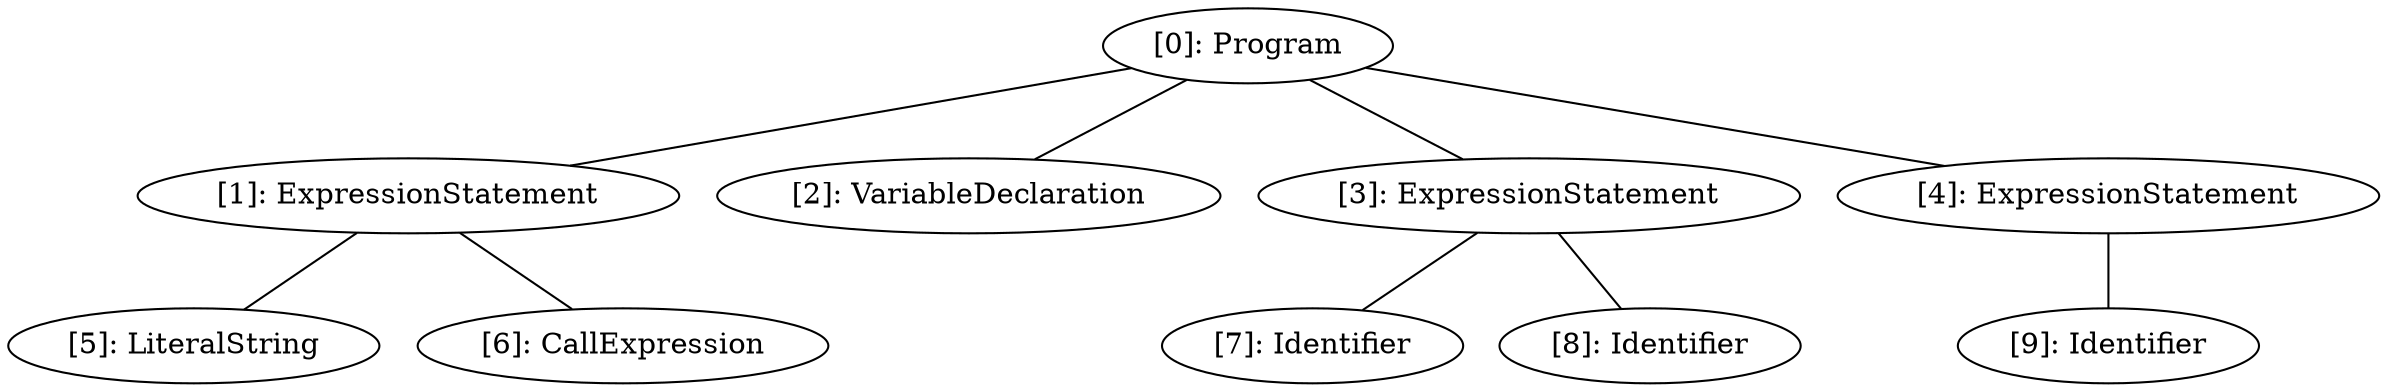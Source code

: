 // Result
graph {
	0 [label="[0]: Program"]
	1 [label="[1]: ExpressionStatement"]
	2 [label="[2]: VariableDeclaration"]
	3 [label="[3]: ExpressionStatement"]
	4 [label="[4]: ExpressionStatement"]
	5 [label="[5]: LiteralString"]
	6 [label="[6]: CallExpression"]
	7 [label="[7]: Identifier"]
	8 [label="[8]: Identifier"]
	9 [label="[9]: Identifier"]
	0 -- 1
	0 -- 2
	0 -- 3
	0 -- 4
	1 -- 5
	1 -- 6
	3 -- 7
	3 -- 8
	4 -- 9
}
